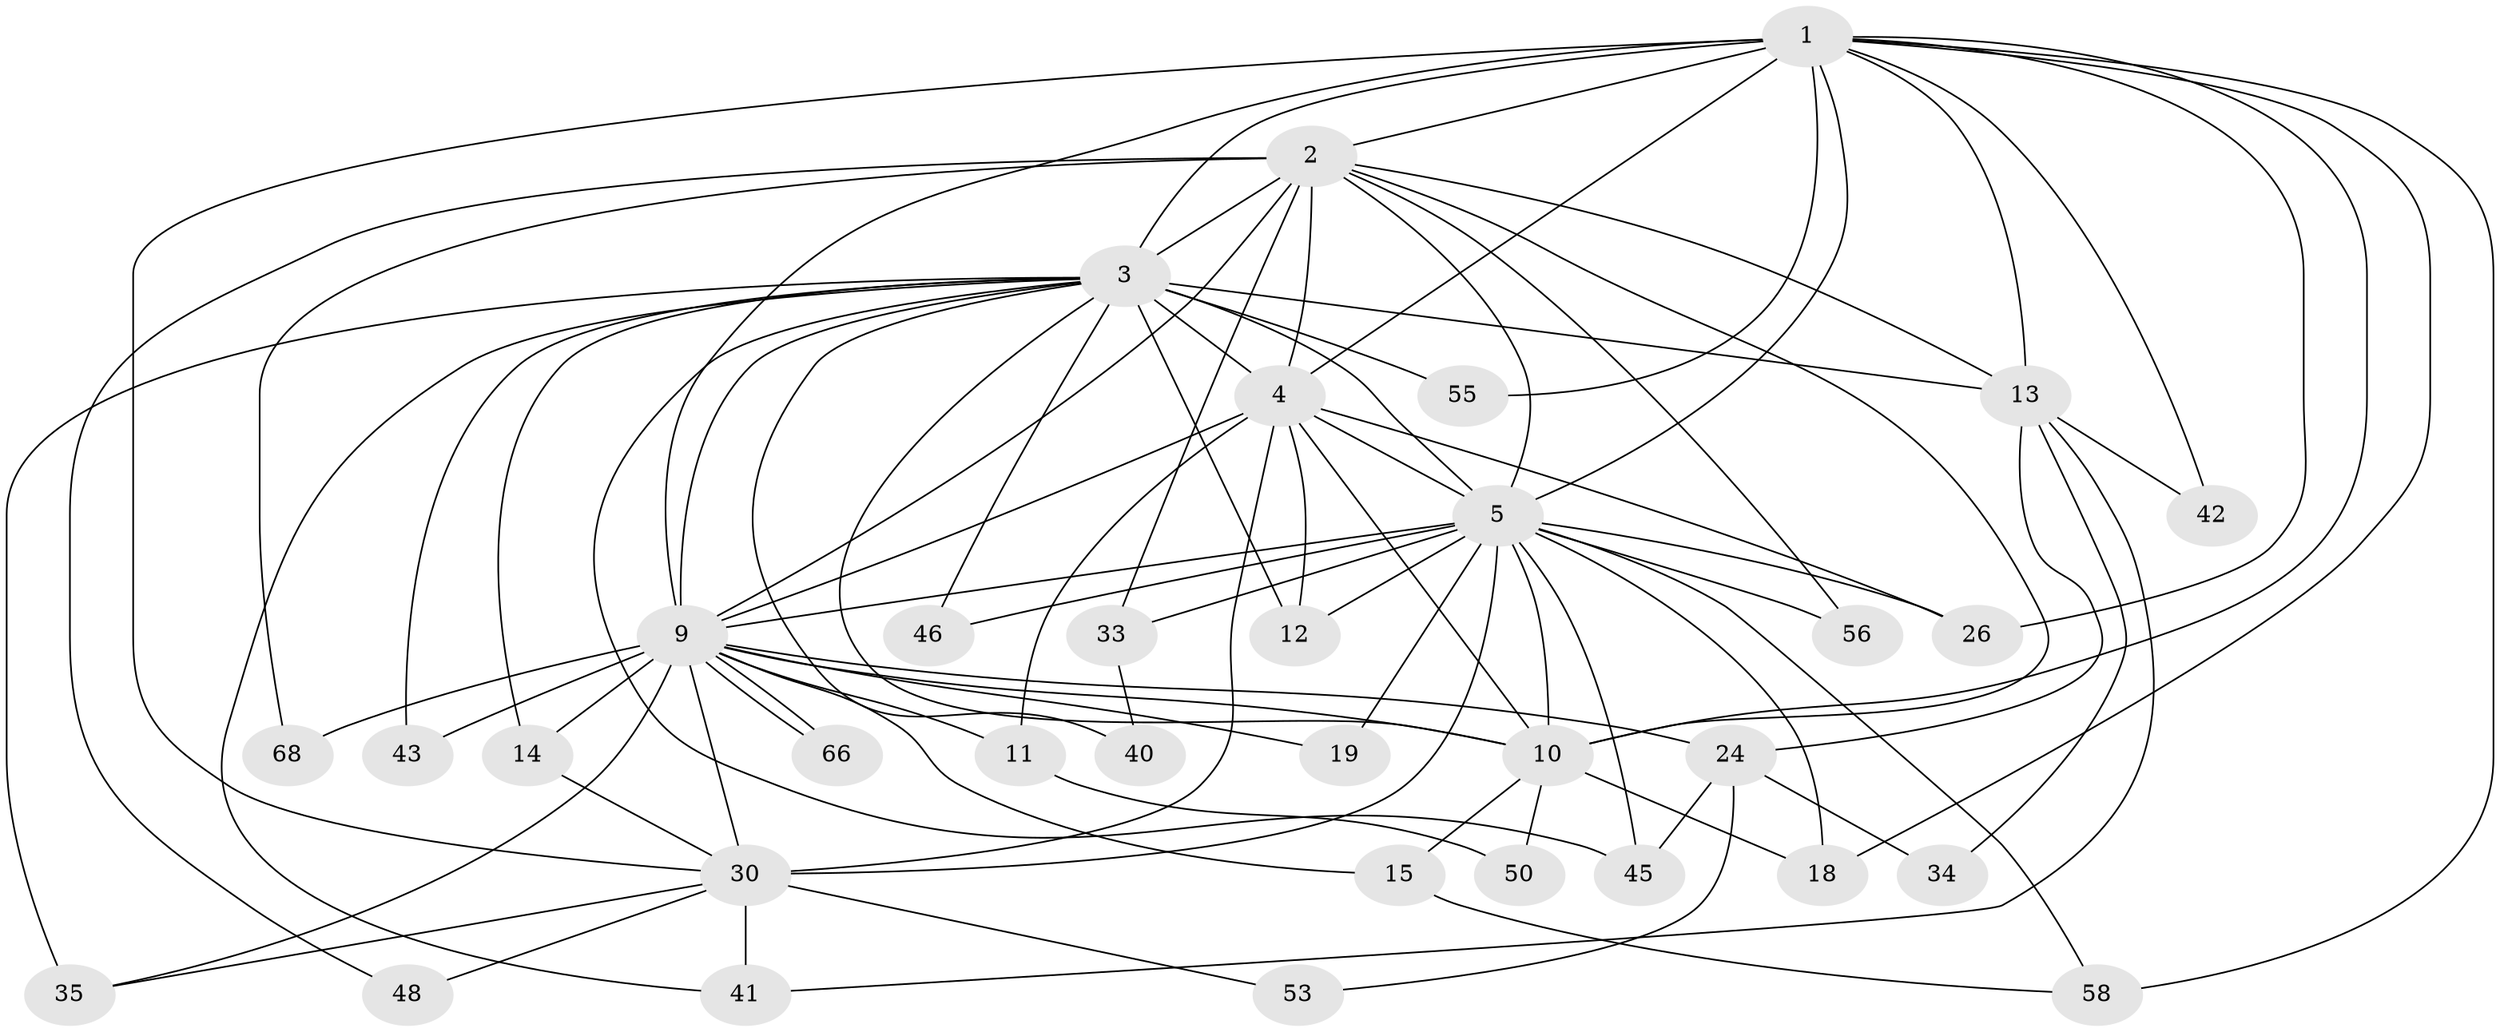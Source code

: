 // original degree distribution, {20: 0.014705882352941176, 14: 0.014705882352941176, 21: 0.014705882352941176, 15: 0.014705882352941176, 16: 0.029411764705882353, 12: 0.014705882352941176, 11: 0.014705882352941176, 17: 0.014705882352941176, 24: 0.014705882352941176, 3: 0.25, 4: 0.04411764705882353, 5: 0.04411764705882353, 2: 0.4852941176470588, 6: 0.029411764705882353}
// Generated by graph-tools (version 1.1) at 2025/17/03/04/25 18:17:38]
// undirected, 34 vertices, 86 edges
graph export_dot {
graph [start="1"]
  node [color=gray90,style=filled];
  1 [super="+39"];
  2;
  3 [super="+7+16+60+6+64+49"];
  4;
  5 [super="+8"];
  9 [super="+17+22"];
  10 [super="+29+52+25+28"];
  11;
  12 [super="+65+20"];
  13 [super="+32+21"];
  14;
  15;
  18;
  19;
  24 [super="+57"];
  26 [super="+31"];
  30 [super="+36+37+59"];
  33;
  34;
  35;
  40;
  41 [super="+47"];
  42;
  43;
  45;
  46;
  48;
  50;
  53;
  55;
  56;
  58 [super="+62"];
  66 [super="+67"];
  68;
  1 -- 2;
  1 -- 3 [weight=6];
  1 -- 4;
  1 -- 5 [weight=2];
  1 -- 9;
  1 -- 10;
  1 -- 13 [weight=2];
  1 -- 18;
  1 -- 26;
  1 -- 42;
  1 -- 55;
  1 -- 58;
  1 -- 30;
  2 -- 3 [weight=3];
  2 -- 4;
  2 -- 5 [weight=2];
  2 -- 9;
  2 -- 10;
  2 -- 13;
  2 -- 33;
  2 -- 48;
  2 -- 56;
  2 -- 68;
  3 -- 4 [weight=3];
  3 -- 5 [weight=8];
  3 -- 9 [weight=4];
  3 -- 10 [weight=3];
  3 -- 40;
  3 -- 45;
  3 -- 46;
  3 -- 35;
  3 -- 43;
  3 -- 13 [weight=2];
  3 -- 12 [weight=2];
  3 -- 41;
  3 -- 14;
  3 -- 55;
  4 -- 5 [weight=2];
  4 -- 9 [weight=2];
  4 -- 10 [weight=2];
  4 -- 11;
  4 -- 26;
  4 -- 30;
  4 -- 12;
  5 -- 9 [weight=3];
  5 -- 10 [weight=3];
  5 -- 12;
  5 -- 30 [weight=2];
  5 -- 56;
  5 -- 58;
  5 -- 18;
  5 -- 19;
  5 -- 33;
  5 -- 45;
  5 -- 46;
  5 -- 26;
  9 -- 10 [weight=3];
  9 -- 11;
  9 -- 14;
  9 -- 15;
  9 -- 19;
  9 -- 24;
  9 -- 35;
  9 -- 66 [weight=2];
  9 -- 66;
  9 -- 68;
  9 -- 30;
  9 -- 43;
  10 -- 15;
  10 -- 50;
  10 -- 18;
  11 -- 50;
  13 -- 24 [weight=2];
  13 -- 41;
  13 -- 34;
  13 -- 42;
  14 -- 30;
  15 -- 58;
  24 -- 34;
  24 -- 53;
  24 -- 45;
  30 -- 41;
  30 -- 48;
  30 -- 35;
  30 -- 53;
  33 -- 40;
}
